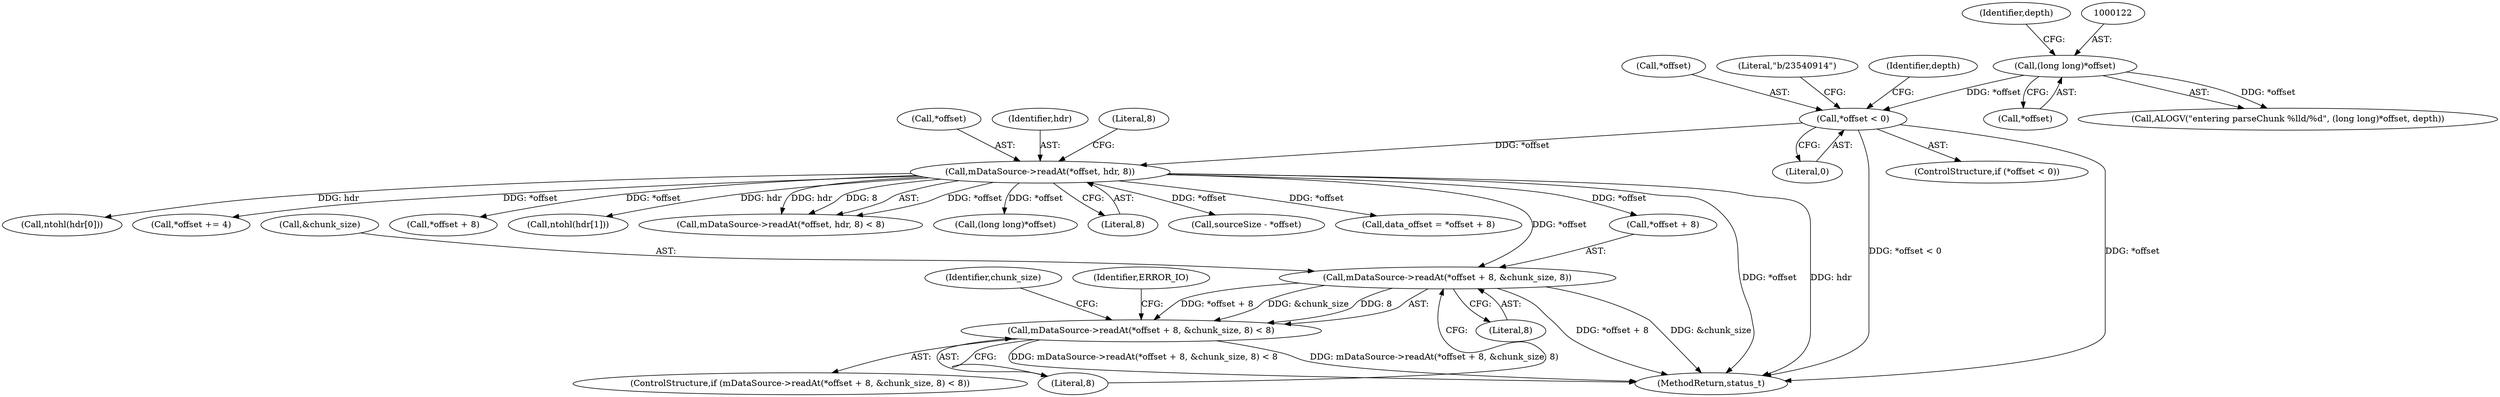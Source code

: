 digraph "0_Android_8a3a2f6ea7defe1a81bb32b3c9f3537f84749b9d@API" {
"1000185" [label="(Call,mDataSource->readAt(*offset + 8, &chunk_size, 8))"];
"1000148" [label="(Call,mDataSource->readAt(*offset, hdr, 8))"];
"1000127" [label="(Call,*offset < 0)"];
"1000121" [label="(Call,(long long)*offset)"];
"1000184" [label="(Call,mDataSource->readAt(*offset + 8, &chunk_size, 8) < 8)"];
"1000151" [label="(Identifier,hdr)"];
"1000186" [label="(Call,*offset + 8)"];
"1000184" [label="(Call,mDataSource->readAt(*offset + 8, &chunk_size, 8) < 8)"];
"1000128" [label="(Call,*offset)"];
"1000119" [label="(Call,ALOGV(\"entering parseChunk %lld/%d\", (long long)*offset, depth))"];
"1000160" [label="(Call,ntohl(hdr[0]))"];
"1000133" [label="(Literal,\"b/23540914\")"];
"1000121" [label="(Call,(long long)*offset)"];
"1000183" [label="(ControlStructure,if (mDataSource->readAt(*offset + 8, &chunk_size, 8) < 8))"];
"1000244" [label="(Call,*offset += 4)"];
"1000153" [label="(Literal,8)"];
"1000190" [label="(Call,&chunk_size)"];
"1000130" [label="(Literal,0)"];
"1000174" [label="(Call,*offset + 8)"];
"1000193" [label="(Literal,8)"];
"1003923" [label="(MethodReturn,status_t)"];
"1000185" [label="(Call,mDataSource->readAt(*offset + 8, &chunk_size, 8))"];
"1000125" [label="(Identifier,depth)"];
"1000167" [label="(Call,ntohl(hdr[1]))"];
"1000147" [label="(Call,mDataSource->readAt(*offset, hdr, 8) < 8)"];
"1000198" [label="(Identifier,chunk_size)"];
"1000138" [label="(Identifier,depth)"];
"1000192" [label="(Literal,8)"];
"1000265" [label="(Call,(long long)*offset)"];
"1000152" [label="(Literal,8)"];
"1000126" [label="(ControlStructure,if (*offset < 0))"];
"1000123" [label="(Call,*offset)"];
"1000149" [label="(Call,*offset)"];
"1000196" [label="(Identifier,ERROR_IO)"];
"1000232" [label="(Call,sourceSize - *offset)"];
"1000127" [label="(Call,*offset < 0)"];
"1000148" [label="(Call,mDataSource->readAt(*offset, hdr, 8))"];
"1000172" [label="(Call,data_offset = *offset + 8)"];
"1000185" -> "1000184"  [label="AST: "];
"1000185" -> "1000192"  [label="CFG: "];
"1000186" -> "1000185"  [label="AST: "];
"1000190" -> "1000185"  [label="AST: "];
"1000192" -> "1000185"  [label="AST: "];
"1000193" -> "1000185"  [label="CFG: "];
"1000185" -> "1003923"  [label="DDG: *offset + 8"];
"1000185" -> "1003923"  [label="DDG: &chunk_size"];
"1000185" -> "1000184"  [label="DDG: *offset + 8"];
"1000185" -> "1000184"  [label="DDG: &chunk_size"];
"1000185" -> "1000184"  [label="DDG: 8"];
"1000148" -> "1000185"  [label="DDG: *offset"];
"1000148" -> "1000147"  [label="AST: "];
"1000148" -> "1000152"  [label="CFG: "];
"1000149" -> "1000148"  [label="AST: "];
"1000151" -> "1000148"  [label="AST: "];
"1000152" -> "1000148"  [label="AST: "];
"1000153" -> "1000148"  [label="CFG: "];
"1000148" -> "1003923"  [label="DDG: hdr"];
"1000148" -> "1003923"  [label="DDG: *offset"];
"1000148" -> "1000147"  [label="DDG: *offset"];
"1000148" -> "1000147"  [label="DDG: hdr"];
"1000148" -> "1000147"  [label="DDG: 8"];
"1000127" -> "1000148"  [label="DDG: *offset"];
"1000148" -> "1000160"  [label="DDG: hdr"];
"1000148" -> "1000167"  [label="DDG: hdr"];
"1000148" -> "1000172"  [label="DDG: *offset"];
"1000148" -> "1000174"  [label="DDG: *offset"];
"1000148" -> "1000186"  [label="DDG: *offset"];
"1000148" -> "1000232"  [label="DDG: *offset"];
"1000148" -> "1000244"  [label="DDG: *offset"];
"1000148" -> "1000265"  [label="DDG: *offset"];
"1000127" -> "1000126"  [label="AST: "];
"1000127" -> "1000130"  [label="CFG: "];
"1000128" -> "1000127"  [label="AST: "];
"1000130" -> "1000127"  [label="AST: "];
"1000133" -> "1000127"  [label="CFG: "];
"1000138" -> "1000127"  [label="CFG: "];
"1000127" -> "1003923"  [label="DDG: *offset < 0"];
"1000127" -> "1003923"  [label="DDG: *offset"];
"1000121" -> "1000127"  [label="DDG: *offset"];
"1000121" -> "1000119"  [label="AST: "];
"1000121" -> "1000123"  [label="CFG: "];
"1000122" -> "1000121"  [label="AST: "];
"1000123" -> "1000121"  [label="AST: "];
"1000125" -> "1000121"  [label="CFG: "];
"1000121" -> "1000119"  [label="DDG: *offset"];
"1000184" -> "1000183"  [label="AST: "];
"1000184" -> "1000193"  [label="CFG: "];
"1000193" -> "1000184"  [label="AST: "];
"1000196" -> "1000184"  [label="CFG: "];
"1000198" -> "1000184"  [label="CFG: "];
"1000184" -> "1003923"  [label="DDG: mDataSource->readAt(*offset + 8, &chunk_size, 8)"];
"1000184" -> "1003923"  [label="DDG: mDataSource->readAt(*offset + 8, &chunk_size, 8) < 8"];
}
